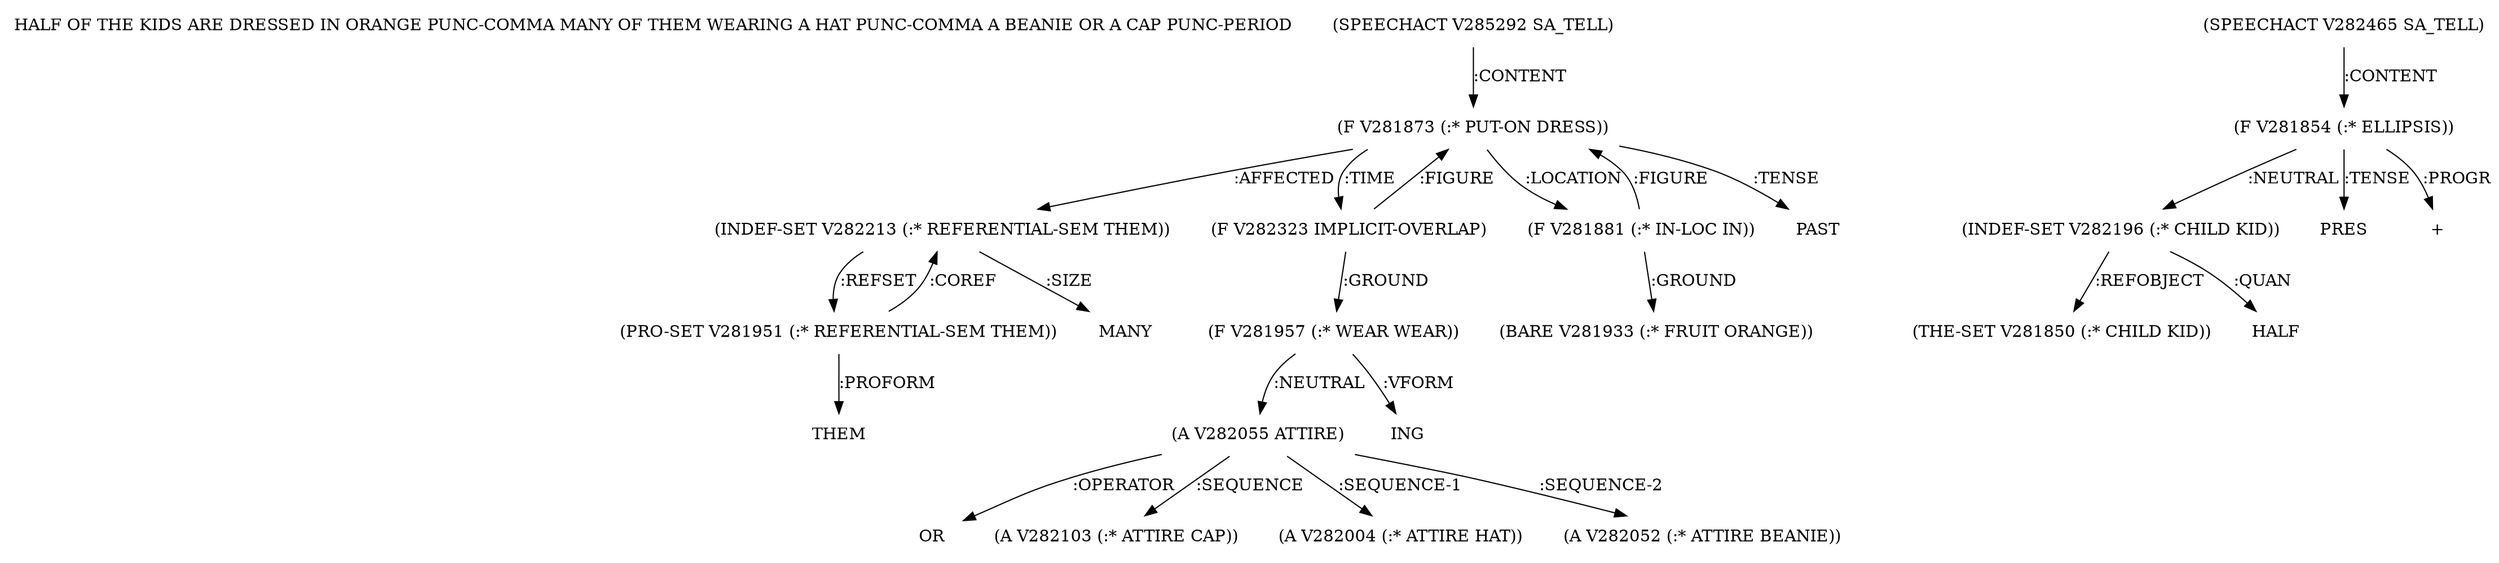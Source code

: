 digraph Terms {
  node [shape=none]
  "HALF OF THE KIDS ARE DRESSED IN ORANGE PUNC-COMMA MANY OF THEM WEARING A HAT PUNC-COMMA A BEANIE OR A CAP PUNC-PERIOD"
  "V285292" [label="(SPEECHACT V285292 SA_TELL)"]
  "V285292" -> "V281873" [label=":CONTENT"]
  "V281873" [label="(F V281873 (:* PUT-ON DRESS))"]
  "V281873" -> "V282213" [label=":AFFECTED"]
  "V281873" -> "V282323" [label=":TIME"]
  "V281873" -> "V281881" [label=":LOCATION"]
  "V281873" -> "NT293613" [label=":TENSE"]
  "NT293613" [label="PAST"]
  "V281881" [label="(F V281881 (:* IN-LOC IN))"]
  "V281881" -> "V281933" [label=":GROUND"]
  "V281881" -> "V281873" [label=":FIGURE"]
  "V281933" [label="(BARE V281933 (:* FRUIT ORANGE))"]
  "V282213" [label="(INDEF-SET V282213 (:* REFERENTIAL-SEM THEM))"]
  "V282213" -> "V281951" [label=":REFSET"]
  "V282213" -> "NT293614" [label=":SIZE"]
  "NT293614" [label="MANY"]
  "V281951" [label="(PRO-SET V281951 (:* REFERENTIAL-SEM THEM))"]
  "V281951" -> "NT293615" [label=":PROFORM"]
  "NT293615" [label="THEM"]
  "V281951" -> "V282213" [label=":COREF"]
  "V282323" [label="(F V282323 IMPLICIT-OVERLAP)"]
  "V282323" -> "V281873" [label=":FIGURE"]
  "V282323" -> "V281957" [label=":GROUND"]
  "V281957" [label="(F V281957 (:* WEAR WEAR))"]
  "V281957" -> "V282055" [label=":NEUTRAL"]
  "V281957" -> "NT293616" [label=":VFORM"]
  "NT293616" [label="ING"]
  "V282055" [label="(A V282055 ATTIRE)"]
  "V282055" -> "NT293617" [label=":OPERATOR"]
  "NT293617" [label="OR"]
  "V282055" -> "V282103" [label=":SEQUENCE"]
  "V282055" -> "V282004" [label=":SEQUENCE-1"]
  "V282055" -> "V282052" [label=":SEQUENCE-2"]
  "V282004" [label="(A V282004 (:* ATTIRE HAT))"]
  "V282052" [label="(A V282052 (:* ATTIRE BEANIE))"]
  "V282103" [label="(A V282103 (:* ATTIRE CAP))"]
  "V282465" [label="(SPEECHACT V282465 SA_TELL)"]
  "V282465" -> "V281854" [label=":CONTENT"]
  "V281854" [label="(F V281854 (:* ELLIPSIS))"]
  "V281854" -> "V282196" [label=":NEUTRAL"]
  "V281854" -> "NT293618" [label=":TENSE"]
  "NT293618" [label="PRES"]
  "V281854" -> "NT293619" [label=":PROGR"]
  "NT293619" [label="+"]
  "V282196" [label="(INDEF-SET V282196 (:* CHILD KID))"]
  "V282196" -> "V281850" [label=":REFOBJECT"]
  "V282196" -> "NT293620" [label=":QUAN"]
  "NT293620" [label="HALF"]
  "V281850" [label="(THE-SET V281850 (:* CHILD KID))"]
}
